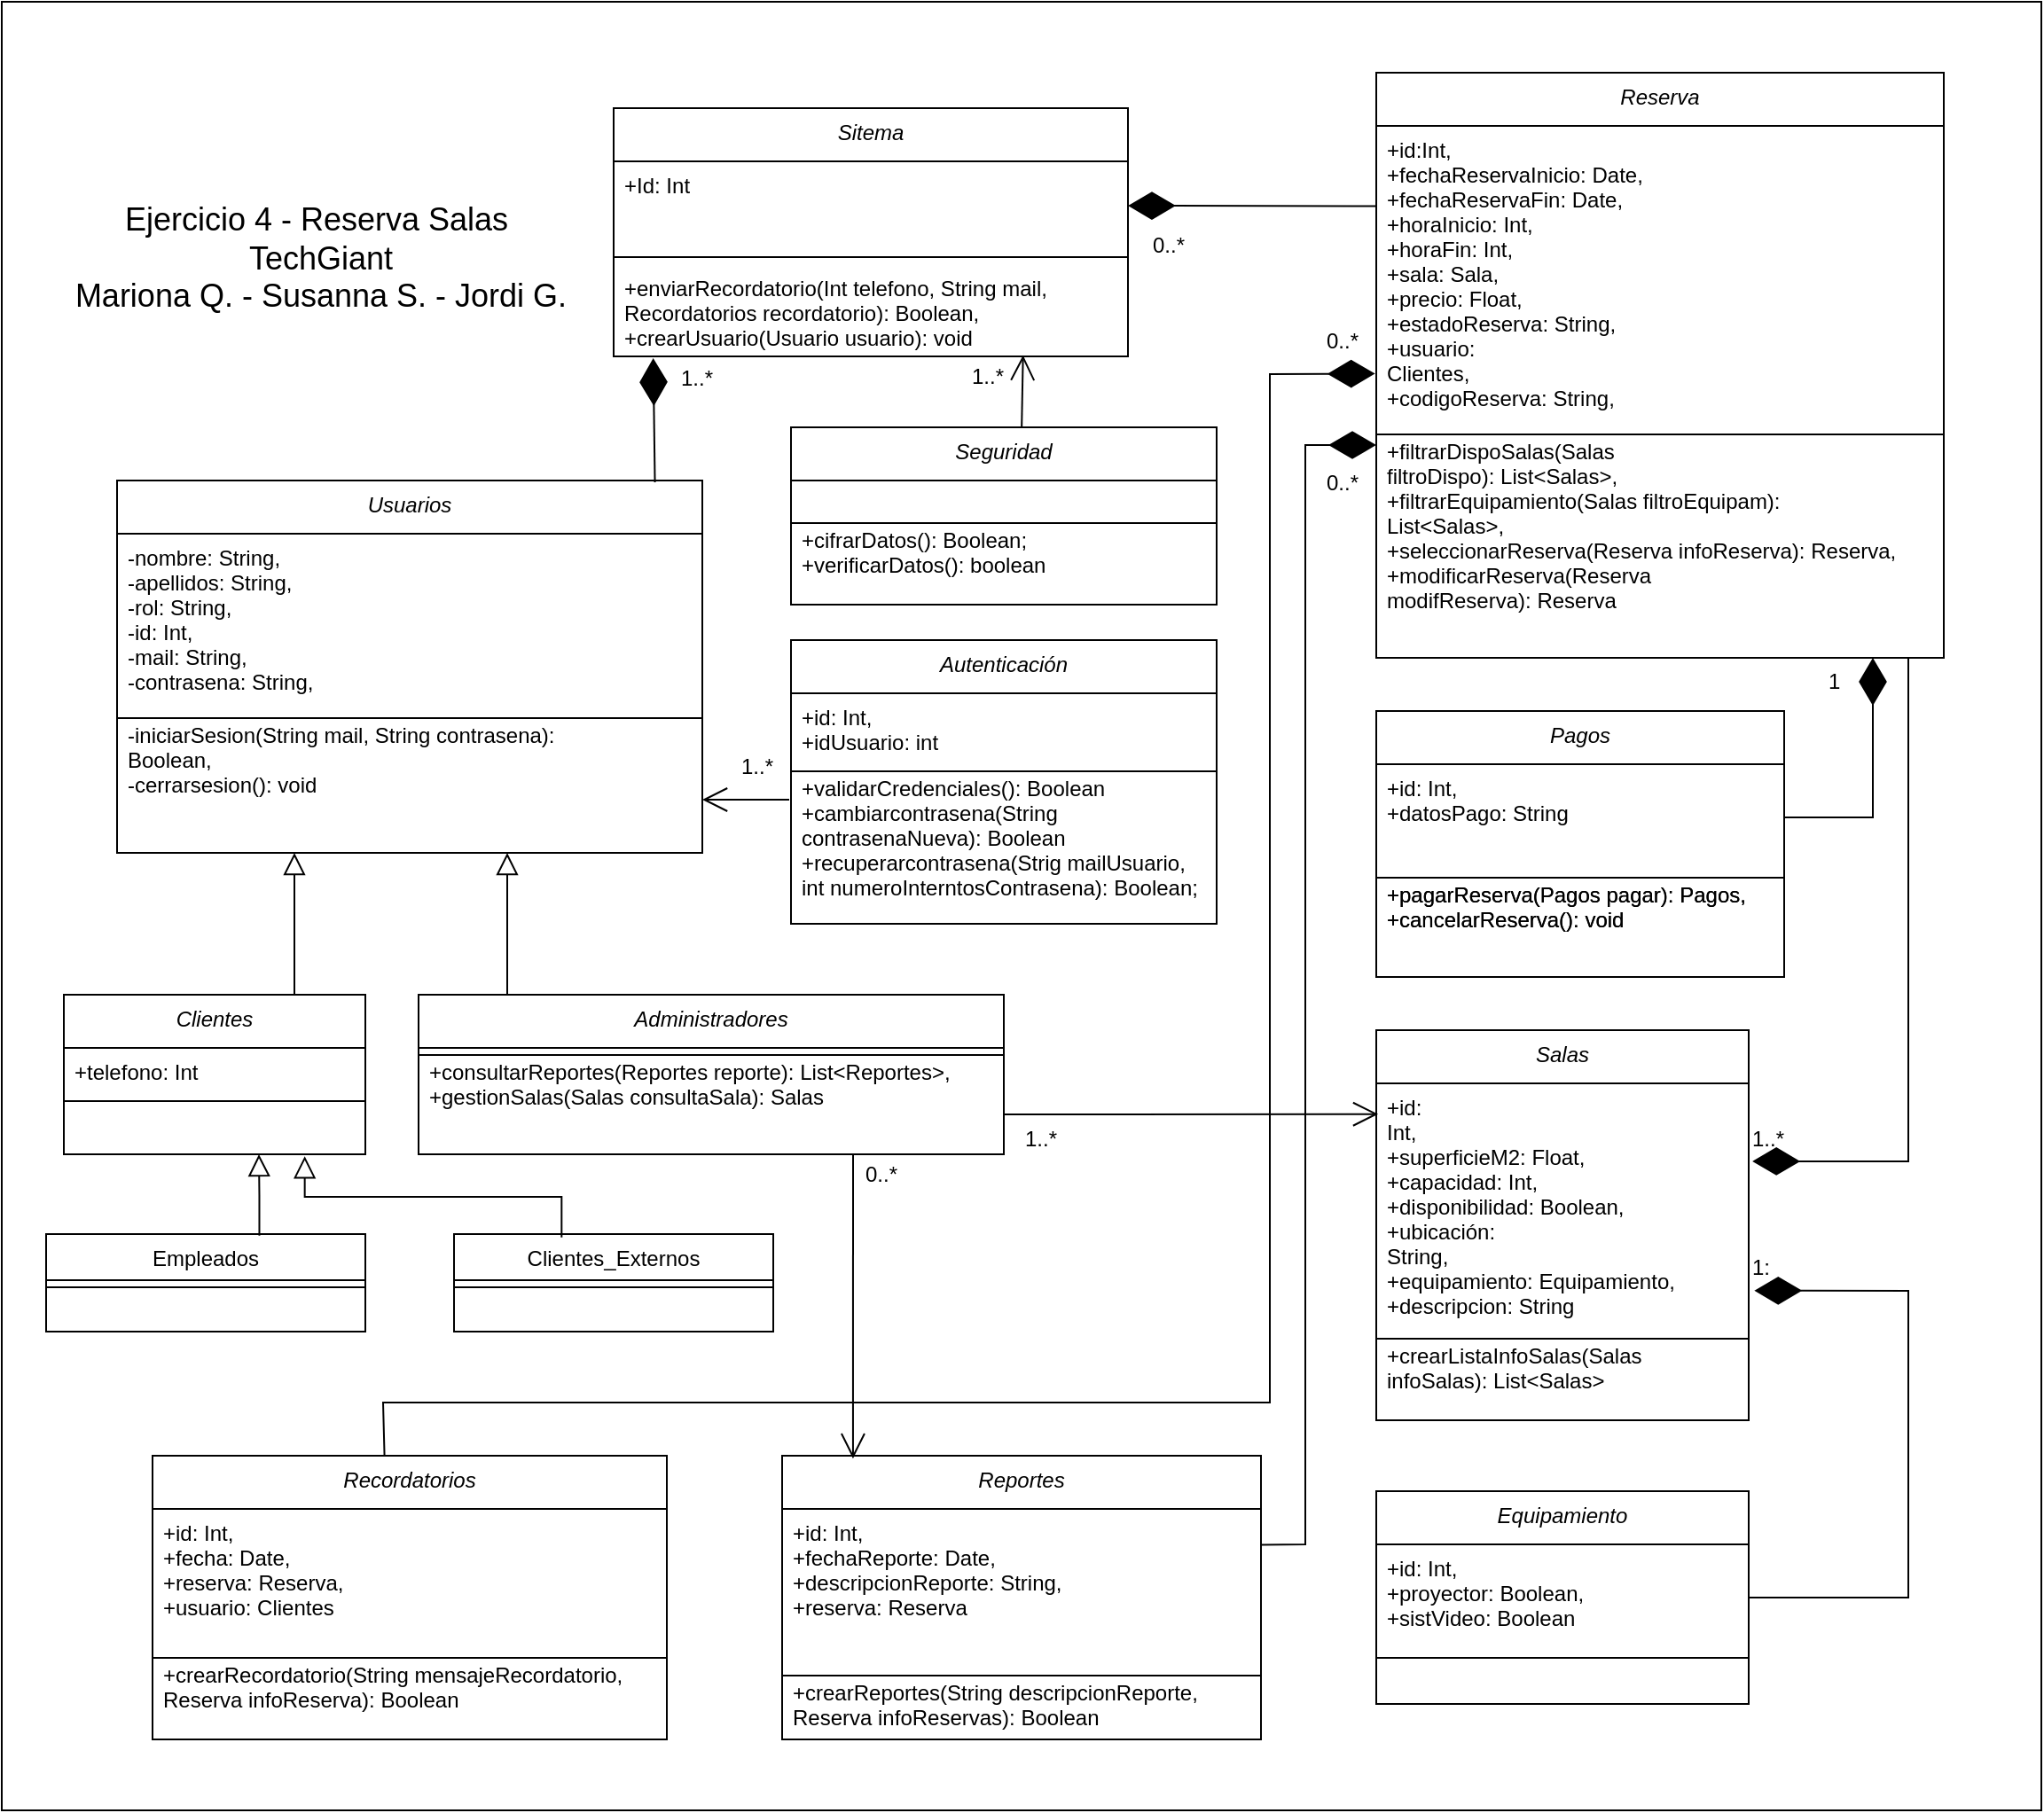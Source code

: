 <mxfile version="24.2.7" type="google">
  <diagram id="C5RBs43oDa-KdzZeNtuy" name="Page-1">
    <mxGraphModel grid="1" page="1" gridSize="10" guides="1" tooltips="1" connect="1" arrows="1" fold="1" pageScale="1" pageWidth="827" pageHeight="1169" math="0" shadow="0">
      <root>
        <mxCell id="WIyWlLk6GJQsqaUBKTNV-0" />
        <mxCell id="WIyWlLk6GJQsqaUBKTNV-1" parent="WIyWlLk6GJQsqaUBKTNV-0" />
        <mxCell id="KcDdcYYer87LkavccVwh-17" value="" style="rounded=0;whiteSpace=wrap;html=1;" vertex="1" parent="WIyWlLk6GJQsqaUBKTNV-1">
          <mxGeometry x="5" y="-200" width="1150" height="1020" as="geometry" />
        </mxCell>
        <mxCell id="zkfFHV4jXpPFQw0GAbJ--0" value="Usuarios" style="swimlane;fontStyle=2;align=center;verticalAlign=top;childLayout=stackLayout;horizontal=1;startSize=30;horizontalStack=0;resizeParent=1;resizeLast=0;collapsible=1;marginBottom=0;rounded=0;shadow=0;strokeWidth=1;" vertex="1" parent="WIyWlLk6GJQsqaUBKTNV-1">
          <mxGeometry x="70" y="70" width="330" height="210" as="geometry">
            <mxRectangle x="230" y="140" width="160" height="26" as="alternateBounds" />
          </mxGeometry>
        </mxCell>
        <mxCell id="zkfFHV4jXpPFQw0GAbJ--1" value="-nombre: String, &#xa;-apellidos: String, &#xa;-rol: String, &#xa;-id: Int, &#xa;-mail: String, &#xa;-contrasena: String, &#xa;" style="text;align=left;verticalAlign=top;spacingLeft=4;spacingRight=4;overflow=hidden;rotatable=0;points=[[0,0.5],[1,0.5]];portConstraint=eastwest;" vertex="1" parent="zkfFHV4jXpPFQw0GAbJ--0">
          <mxGeometry y="30" width="330" height="100" as="geometry" />
        </mxCell>
        <mxCell id="zkfFHV4jXpPFQw0GAbJ--5" value="-iniciarSesion(String mail, String contrasena):&#xa;Boolean, &#xa;-cerrarsesion(): void" style="text;align=left;verticalAlign=top;spacingLeft=4;spacingRight=4;overflow=hidden;rotatable=0;points=[[0,0.5],[1,0.5]];portConstraint=eastwest;" vertex="1" parent="zkfFHV4jXpPFQw0GAbJ--0">
          <mxGeometry y="130" width="330" as="geometry" />
        </mxCell>
        <mxCell id="zkfFHV4jXpPFQw0GAbJ--4" value="" style="line;html=1;strokeWidth=1;align=left;verticalAlign=middle;spacingTop=-1;spacingLeft=3;spacingRight=3;rotatable=0;labelPosition=right;points=[];portConstraint=eastwest;" vertex="1" parent="zkfFHV4jXpPFQw0GAbJ--0">
          <mxGeometry y="130" width="330" height="8" as="geometry" />
        </mxCell>
        <mxCell id="F9NlU1KI9bfKZTOe0GzZ-103" value="&lt;font style=&quot;font-size: 18px;&quot;&gt;Ejercicio 4 - Reserva Salas&amp;nbsp;&lt;/font&gt;&lt;div&gt;&lt;font style=&quot;font-size: 18px;&quot;&gt;TechGiant&lt;/font&gt;&lt;div&gt;&lt;span style=&quot;font-size: 18px; background-color: initial;&quot;&gt;Mariona Q. - Susanna S. - Jordi G.&lt;/span&gt;&lt;/div&gt;&lt;/div&gt;" style="text;html=1;align=center;verticalAlign=middle;whiteSpace=wrap;rounded=0;" vertex="1" parent="WIyWlLk6GJQsqaUBKTNV-1">
          <mxGeometry x="40" y="-80" width="290" height="50" as="geometry" />
        </mxCell>
        <mxCell id="6bKCteFQpn9_bpGlKNxa-7" value="Sitema" style="swimlane;fontStyle=2;align=center;verticalAlign=top;childLayout=stackLayout;horizontal=1;startSize=30;horizontalStack=0;resizeParent=1;resizeLast=0;collapsible=1;marginBottom=0;rounded=0;shadow=0;strokeWidth=1;" vertex="1" parent="WIyWlLk6GJQsqaUBKTNV-1">
          <mxGeometry x="350" y="-140" width="290" height="140" as="geometry">
            <mxRectangle x="230" y="140" width="160" height="26" as="alternateBounds" />
          </mxGeometry>
        </mxCell>
        <mxCell id="6bKCteFQpn9_bpGlKNxa-27" value="+Id: Int&#xa;&#xa;" style="text;align=left;verticalAlign=top;spacingLeft=4;spacingRight=4;overflow=hidden;rotatable=0;points=[[0,0.5],[1,0.5]];portConstraint=eastwest;" vertex="1" parent="6bKCteFQpn9_bpGlKNxa-7">
          <mxGeometry y="30" width="290" height="50" as="geometry" />
        </mxCell>
        <mxCell id="6bKCteFQpn9_bpGlKNxa-10" value="" style="line;html=1;strokeWidth=1;align=left;verticalAlign=middle;spacingTop=-1;spacingLeft=3;spacingRight=3;rotatable=0;labelPosition=right;points=[];portConstraint=eastwest;" vertex="1" parent="6bKCteFQpn9_bpGlKNxa-7">
          <mxGeometry y="80" width="290" height="8" as="geometry" />
        </mxCell>
        <mxCell id="6bKCteFQpn9_bpGlKNxa-28" value="+enviarRecordatorio(Int telefono, String mail,&#xa;Recordatorios recordatorio): Boolean, &#xa;+crearUsuario(Usuario usuario): void" style="text;align=left;verticalAlign=top;spacingLeft=4;spacingRight=4;overflow=hidden;rotatable=0;points=[[0,0.5],[1,0.5]];portConstraint=eastwest;" vertex="1" parent="6bKCteFQpn9_bpGlKNxa-7">
          <mxGeometry y="88" width="290" height="50" as="geometry" />
        </mxCell>
        <mxCell id="6bKCteFQpn9_bpGlKNxa-26" value="" style="endArrow=diamondThin;endFill=1;endSize=24;html=1;rounded=0;entryX=0.077;entryY=1.061;entryDx=0;entryDy=0;exitX=0.919;exitY=0.005;exitDx=0;exitDy=0;exitPerimeter=0;entryPerimeter=0;" edge="1" parent="WIyWlLk6GJQsqaUBKTNV-1" source="zkfFHV4jXpPFQw0GAbJ--0" target="6bKCteFQpn9_bpGlKNxa-28">
          <mxGeometry width="160" relative="1" as="geometry">
            <mxPoint x="371" y="30" as="sourcePoint" />
            <mxPoint x="371" y="-30" as="targetPoint" />
            <Array as="points" />
          </mxGeometry>
        </mxCell>
        <mxCell id="Hg_WbvtOmxWVrBJ3jvAF-1" value="Administradores" style="swimlane;fontStyle=2;align=center;verticalAlign=top;childLayout=stackLayout;horizontal=1;startSize=30;horizontalStack=0;resizeParent=1;resizeLast=0;collapsible=1;marginBottom=0;rounded=0;shadow=0;strokeWidth=1;" vertex="1" parent="WIyWlLk6GJQsqaUBKTNV-1">
          <mxGeometry x="240" y="360" width="330" height="90" as="geometry">
            <mxRectangle x="230" y="140" width="160" height="26" as="alternateBounds" />
          </mxGeometry>
        </mxCell>
        <mxCell id="Hg_WbvtOmxWVrBJ3jvAF-3" value="+consultarReportes(Reportes reporte): List&lt;Reportes&gt;,&#xa;+gestionSalas(Salas consultaSala): Salas" style="text;align=left;verticalAlign=top;spacingLeft=4;spacingRight=4;overflow=hidden;rotatable=0;points=[[0,0.5],[1,0.5]];portConstraint=eastwest;" vertex="1" parent="Hg_WbvtOmxWVrBJ3jvAF-1">
          <mxGeometry y="30" width="330" as="geometry" />
        </mxCell>
        <mxCell id="Hg_WbvtOmxWVrBJ3jvAF-4" value="" style="line;html=1;strokeWidth=1;align=left;verticalAlign=middle;spacingTop=-1;spacingLeft=3;spacingRight=3;rotatable=0;labelPosition=right;points=[];portConstraint=eastwest;" vertex="1" parent="Hg_WbvtOmxWVrBJ3jvAF-1">
          <mxGeometry y="30" width="330" height="8" as="geometry" />
        </mxCell>
        <mxCell id="Hg_WbvtOmxWVrBJ3jvAF-5" value="Empleados" style="swimlane;fontStyle=0;align=center;verticalAlign=top;childLayout=stackLayout;horizontal=1;startSize=26;horizontalStack=0;resizeParent=1;resizeLast=0;collapsible=1;marginBottom=0;rounded=0;shadow=0;strokeWidth=1;" vertex="1" parent="WIyWlLk6GJQsqaUBKTNV-1">
          <mxGeometry x="30" y="495" width="180" height="55" as="geometry">
            <mxRectangle x="130" y="380" width="160" height="26" as="alternateBounds" />
          </mxGeometry>
        </mxCell>
        <mxCell id="Hg_WbvtOmxWVrBJ3jvAF-6" value="" style="line;html=1;strokeWidth=1;align=left;verticalAlign=middle;spacingTop=-1;spacingLeft=3;spacingRight=3;rotatable=0;labelPosition=right;points=[];portConstraint=eastwest;" vertex="1" parent="Hg_WbvtOmxWVrBJ3jvAF-5">
          <mxGeometry y="26" width="180" height="8" as="geometry" />
        </mxCell>
        <mxCell id="Hg_WbvtOmxWVrBJ3jvAF-8" value="Clientes_Externos" style="swimlane;fontStyle=0;align=center;verticalAlign=top;childLayout=stackLayout;horizontal=1;startSize=26;horizontalStack=0;resizeParent=1;resizeLast=0;collapsible=1;marginBottom=0;rounded=0;shadow=0;strokeWidth=1;" vertex="1" parent="WIyWlLk6GJQsqaUBKTNV-1">
          <mxGeometry x="260" y="495" width="180" height="55" as="geometry">
            <mxRectangle x="130" y="380" width="160" height="26" as="alternateBounds" />
          </mxGeometry>
        </mxCell>
        <mxCell id="Hg_WbvtOmxWVrBJ3jvAF-9" value="" style="line;html=1;strokeWidth=1;align=left;verticalAlign=middle;spacingTop=-1;spacingLeft=3;spacingRight=3;rotatable=0;labelPosition=right;points=[];portConstraint=eastwest;" vertex="1" parent="Hg_WbvtOmxWVrBJ3jvAF-8">
          <mxGeometry y="26" width="180" height="8" as="geometry" />
        </mxCell>
        <mxCell id="Hg_WbvtOmxWVrBJ3jvAF-11" value="Reserva" style="swimlane;fontStyle=2;align=center;verticalAlign=top;childLayout=stackLayout;horizontal=1;startSize=30;horizontalStack=0;resizeParent=1;resizeLast=0;collapsible=1;marginBottom=0;rounded=0;shadow=0;strokeWidth=1;" vertex="1" parent="WIyWlLk6GJQsqaUBKTNV-1">
          <mxGeometry x="780" y="-160" width="320" height="330" as="geometry">
            <mxRectangle x="230" y="140" width="160" height="26" as="alternateBounds" />
          </mxGeometry>
        </mxCell>
        <mxCell id="Hg_WbvtOmxWVrBJ3jvAF-12" value="+id:Int, &#xa;+fechaReservaInicio: Date, &#xa;+fechaReservaFin: Date, &#xa;+horaInicio: Int, &#xa;+horaFin: Int, &#xa;+sala: Sala, &#xa;+precio: Float, &#xa;+estadoReserva: String, &#xa;+usuario:&#xa;Clientes, &#xa;+codigoReserva: String, " style="text;align=left;verticalAlign=top;spacingLeft=4;spacingRight=4;overflow=hidden;rotatable=0;points=[[0,0.5],[1,0.5]];portConstraint=eastwest;" vertex="1" parent="Hg_WbvtOmxWVrBJ3jvAF-11">
          <mxGeometry y="30" width="320" height="170" as="geometry" />
        </mxCell>
        <mxCell id="Hg_WbvtOmxWVrBJ3jvAF-13" value="+filtrarDispoSalas(Salas&#xa;filtroDispo): List&lt;Salas&gt;, &#xa;+filtrarEquipamiento(Salas filtroEquipam):&#xa;List&lt;Salas&gt;, &#xa;+seleccionarReserva(Reserva infoReserva): Reserva, &#xa;+modificarReserva(Reserva&#xa;modifReserva): Reserva" style="text;align=left;verticalAlign=top;spacingLeft=4;spacingRight=4;overflow=hidden;rotatable=0;points=[[0,0.5],[1,0.5]];portConstraint=eastwest;" vertex="1" parent="Hg_WbvtOmxWVrBJ3jvAF-11">
          <mxGeometry y="200" width="320" as="geometry" />
        </mxCell>
        <mxCell id="Hg_WbvtOmxWVrBJ3jvAF-14" value="" style="line;html=1;strokeWidth=1;align=left;verticalAlign=middle;spacingTop=-1;spacingLeft=3;spacingRight=3;rotatable=0;labelPosition=right;points=[];portConstraint=eastwest;" vertex="1" parent="Hg_WbvtOmxWVrBJ3jvAF-11">
          <mxGeometry y="200" width="320" height="8" as="geometry" />
        </mxCell>
        <mxCell id="Hg_WbvtOmxWVrBJ3jvAF-15" value="Pagos" style="swimlane;fontStyle=2;align=center;verticalAlign=top;childLayout=stackLayout;horizontal=1;startSize=30;horizontalStack=0;resizeParent=1;resizeLast=0;collapsible=1;marginBottom=0;rounded=0;shadow=0;strokeWidth=1;" vertex="1" parent="WIyWlLk6GJQsqaUBKTNV-1">
          <mxGeometry x="780" y="200" width="230" height="150" as="geometry">
            <mxRectangle x="230" y="140" width="160" height="26" as="alternateBounds" />
          </mxGeometry>
        </mxCell>
        <mxCell id="Hg_WbvtOmxWVrBJ3jvAF-16" value="+id: Int, &#xa;+datosPago: String&#xa;" style="text;align=left;verticalAlign=top;spacingLeft=4;spacingRight=4;overflow=hidden;rotatable=0;points=[[0,0.5],[1,0.5]];portConstraint=eastwest;" vertex="1" parent="Hg_WbvtOmxWVrBJ3jvAF-15">
          <mxGeometry y="30" width="230" height="60" as="geometry" />
        </mxCell>
        <mxCell id="Hg_WbvtOmxWVrBJ3jvAF-56" value="+pagarReserva(Pagos pagar): Pagos, &#xa;+cancelarReserva(): void" style="text;align=left;verticalAlign=top;spacingLeft=4;spacingRight=4;overflow=hidden;rotatable=0;points=[[0,0.5],[1,0.5]];portConstraint=eastwest;" vertex="1" parent="Hg_WbvtOmxWVrBJ3jvAF-15">
          <mxGeometry y="90" width="230" as="geometry" />
        </mxCell>
        <mxCell id="Hg_WbvtOmxWVrBJ3jvAF-17" value="+pagarReserva(Pagos pagar): Pagos, &#xa;+cancelarReserva(): void" style="text;align=left;verticalAlign=top;spacingLeft=4;spacingRight=4;overflow=hidden;rotatable=0;points=[[0,0.5],[1,0.5]];portConstraint=eastwest;" vertex="1" parent="Hg_WbvtOmxWVrBJ3jvAF-15">
          <mxGeometry y="90" width="230" as="geometry" />
        </mxCell>
        <mxCell id="Hg_WbvtOmxWVrBJ3jvAF-18" value="" style="line;html=1;strokeWidth=1;align=left;verticalAlign=middle;spacingTop=-1;spacingLeft=3;spacingRight=3;rotatable=0;labelPosition=right;points=[];portConstraint=eastwest;" vertex="1" parent="Hg_WbvtOmxWVrBJ3jvAF-15">
          <mxGeometry y="90" width="230" height="8" as="geometry" />
        </mxCell>
        <mxCell id="Hg_WbvtOmxWVrBJ3jvAF-19" value="Salas" style="swimlane;fontStyle=2;align=center;verticalAlign=top;childLayout=stackLayout;horizontal=1;startSize=30;horizontalStack=0;resizeParent=1;resizeLast=0;collapsible=1;marginBottom=0;rounded=0;shadow=0;strokeWidth=1;" vertex="1" parent="WIyWlLk6GJQsqaUBKTNV-1">
          <mxGeometry x="780" y="380" width="210" height="220" as="geometry">
            <mxRectangle x="230" y="140" width="160" height="26" as="alternateBounds" />
          </mxGeometry>
        </mxCell>
        <mxCell id="Hg_WbvtOmxWVrBJ3jvAF-20" value="+id:&#xa;Int, &#xa;+superficieM2: Float, &#xa;+capacidad: Int, &#xa;+disponibilidad: Boolean, &#xa;+ubicación:&#xa;String, &#xa;+equipamiento: Equipamiento, &#xa;+descripcion: String" style="text;align=left;verticalAlign=top;spacingLeft=4;spacingRight=4;overflow=hidden;rotatable=0;points=[[0,0.5],[1,0.5]];portConstraint=eastwest;" vertex="1" parent="Hg_WbvtOmxWVrBJ3jvAF-19">
          <mxGeometry y="30" width="210" height="140" as="geometry" />
        </mxCell>
        <mxCell id="Hg_WbvtOmxWVrBJ3jvAF-21" value="+crearListaInfoSalas(Salas&#xa;infoSalas): List&lt;Salas&gt;" style="text;align=left;verticalAlign=top;spacingLeft=4;spacingRight=4;overflow=hidden;rotatable=0;points=[[0,0.5],[1,0.5]];portConstraint=eastwest;" vertex="1" parent="Hg_WbvtOmxWVrBJ3jvAF-19">
          <mxGeometry y="170" width="210" as="geometry" />
        </mxCell>
        <mxCell id="Hg_WbvtOmxWVrBJ3jvAF-22" value="" style="line;html=1;strokeWidth=1;align=left;verticalAlign=middle;spacingTop=-1;spacingLeft=3;spacingRight=3;rotatable=0;labelPosition=right;points=[];portConstraint=eastwest;" vertex="1" parent="Hg_WbvtOmxWVrBJ3jvAF-19">
          <mxGeometry y="170" width="210" height="8" as="geometry" />
        </mxCell>
        <mxCell id="Hg_WbvtOmxWVrBJ3jvAF-23" value="Equipamiento" style="swimlane;fontStyle=2;align=center;verticalAlign=top;childLayout=stackLayout;horizontal=1;startSize=30;horizontalStack=0;resizeParent=1;resizeLast=0;collapsible=1;marginBottom=0;rounded=0;shadow=0;strokeWidth=1;" vertex="1" parent="WIyWlLk6GJQsqaUBKTNV-1">
          <mxGeometry x="780" y="640" width="210" height="120" as="geometry">
            <mxRectangle x="230" y="140" width="160" height="26" as="alternateBounds" />
          </mxGeometry>
        </mxCell>
        <mxCell id="Hg_WbvtOmxWVrBJ3jvAF-24" value="+id: Int, &#xa;+proyector: Boolean, &#xa;+sistVideo: Boolean&#xa;" style="text;align=left;verticalAlign=top;spacingLeft=4;spacingRight=4;overflow=hidden;rotatable=0;points=[[0,0.5],[1,0.5]];portConstraint=eastwest;" vertex="1" parent="Hg_WbvtOmxWVrBJ3jvAF-23">
          <mxGeometry y="30" width="210" height="60" as="geometry" />
        </mxCell>
        <mxCell id="Hg_WbvtOmxWVrBJ3jvAF-26" value="" style="line;html=1;strokeWidth=1;align=left;verticalAlign=middle;spacingTop=-1;spacingLeft=3;spacingRight=3;rotatable=0;labelPosition=right;points=[];portConstraint=eastwest;" vertex="1" parent="Hg_WbvtOmxWVrBJ3jvAF-23">
          <mxGeometry y="90" width="210" height="8" as="geometry" />
        </mxCell>
        <mxCell id="Hg_WbvtOmxWVrBJ3jvAF-27" value="Reportes" style="swimlane;fontStyle=2;align=center;verticalAlign=top;childLayout=stackLayout;horizontal=1;startSize=30;horizontalStack=0;resizeParent=1;resizeLast=0;collapsible=1;marginBottom=0;rounded=0;shadow=0;strokeWidth=1;" vertex="1" parent="WIyWlLk6GJQsqaUBKTNV-1">
          <mxGeometry x="445" y="620" width="270" height="160" as="geometry">
            <mxRectangle x="230" y="140" width="160" height="26" as="alternateBounds" />
          </mxGeometry>
        </mxCell>
        <mxCell id="Hg_WbvtOmxWVrBJ3jvAF-28" value="+id: Int, &#xa;+fechaReporte: Date, &#xa;+descripcionReporte: String, &#xa;+reserva: Reserva&#xa;" style="text;align=left;verticalAlign=top;spacingLeft=4;spacingRight=4;overflow=hidden;rotatable=0;points=[[0,0.5],[1,0.5]];portConstraint=eastwest;" vertex="1" parent="Hg_WbvtOmxWVrBJ3jvAF-27">
          <mxGeometry y="30" width="270" height="90" as="geometry" />
        </mxCell>
        <mxCell id="Hg_WbvtOmxWVrBJ3jvAF-29" value="+crearReportes(String descripcionReporte, &#xa;Reserva infoReservas): Boolean" style="text;align=left;verticalAlign=top;spacingLeft=4;spacingRight=4;overflow=hidden;rotatable=0;points=[[0,0.5],[1,0.5]];portConstraint=eastwest;" vertex="1" parent="Hg_WbvtOmxWVrBJ3jvAF-27">
          <mxGeometry y="120" width="270" as="geometry" />
        </mxCell>
        <mxCell id="Hg_WbvtOmxWVrBJ3jvAF-30" value="" style="line;html=1;strokeWidth=1;align=left;verticalAlign=middle;spacingTop=-1;spacingLeft=3;spacingRight=3;rotatable=0;labelPosition=right;points=[];portConstraint=eastwest;" vertex="1" parent="Hg_WbvtOmxWVrBJ3jvAF-27">
          <mxGeometry y="120" width="270" height="8" as="geometry" />
        </mxCell>
        <mxCell id="Hg_WbvtOmxWVrBJ3jvAF-31" value="Recordatorios" style="swimlane;fontStyle=2;align=center;verticalAlign=top;childLayout=stackLayout;horizontal=1;startSize=30;horizontalStack=0;resizeParent=1;resizeLast=0;collapsible=1;marginBottom=0;rounded=0;shadow=0;strokeWidth=1;" vertex="1" parent="WIyWlLk6GJQsqaUBKTNV-1">
          <mxGeometry x="90" y="620" width="290" height="160" as="geometry">
            <mxRectangle x="230" y="140" width="160" height="26" as="alternateBounds" />
          </mxGeometry>
        </mxCell>
        <mxCell id="Hg_WbvtOmxWVrBJ3jvAF-32" value="+id: Int, &#xa;+fecha: Date, &#xa;+reserva: Reserva, &#xa;+usuario: Clientes" style="text;align=left;verticalAlign=top;spacingLeft=4;spacingRight=4;overflow=hidden;rotatable=0;points=[[0,0.5],[1,0.5]];portConstraint=eastwest;" vertex="1" parent="Hg_WbvtOmxWVrBJ3jvAF-31">
          <mxGeometry y="30" width="290" height="80" as="geometry" />
        </mxCell>
        <mxCell id="Hg_WbvtOmxWVrBJ3jvAF-33" value="+crearRecordatorio(String mensajeRecordatorio, &#xa;Reserva infoReserva): Boolean&#xa;&#xa;" style="text;align=left;verticalAlign=top;spacingLeft=4;spacingRight=4;overflow=hidden;rotatable=0;points=[[0,0.5],[1,0.5]];portConstraint=eastwest;" vertex="1" parent="Hg_WbvtOmxWVrBJ3jvAF-31">
          <mxGeometry y="110" width="290" as="geometry" />
        </mxCell>
        <mxCell id="Hg_WbvtOmxWVrBJ3jvAF-34" value="" style="line;html=1;strokeWidth=1;align=left;verticalAlign=middle;spacingTop=-1;spacingLeft=3;spacingRight=3;rotatable=0;labelPosition=right;points=[];portConstraint=eastwest;" vertex="1" parent="Hg_WbvtOmxWVrBJ3jvAF-31">
          <mxGeometry y="110" width="290" height="8" as="geometry" />
        </mxCell>
        <mxCell id="Hg_WbvtOmxWVrBJ3jvAF-37" value="" style="endArrow=open;endFill=1;endSize=12;html=1;rounded=0;entryX=0.148;entryY=0.01;entryDx=0;entryDy=0;entryPerimeter=0;" edge="1" parent="WIyWlLk6GJQsqaUBKTNV-1" target="Hg_WbvtOmxWVrBJ3jvAF-27">
          <mxGeometry width="160" relative="1" as="geometry">
            <mxPoint x="485" y="450" as="sourcePoint" />
            <mxPoint x="1100" y="254.5" as="targetPoint" />
          </mxGeometry>
        </mxCell>
        <mxCell id="Hg_WbvtOmxWVrBJ3jvAF-38" value="" style="endArrow=open;endFill=1;endSize=12;html=1;rounded=0;exitX=1;exitY=0.75;exitDx=0;exitDy=0;entryX=0.005;entryY=0.124;entryDx=0;entryDy=0;entryPerimeter=0;" edge="1" parent="WIyWlLk6GJQsqaUBKTNV-1" source="Hg_WbvtOmxWVrBJ3jvAF-1" target="Hg_WbvtOmxWVrBJ3jvAF-20">
          <mxGeometry width="160" relative="1" as="geometry">
            <mxPoint x="570" y="455" as="sourcePoint" />
            <mxPoint x="523" y="890" as="targetPoint" />
          </mxGeometry>
        </mxCell>
        <mxCell id="Hg_WbvtOmxWVrBJ3jvAF-39" value="" style="endArrow=diamondThin;endFill=1;endSize=24;html=1;rounded=0;entryX=1.01;entryY=0.314;entryDx=0;entryDy=0;entryPerimeter=0;" edge="1" parent="WIyWlLk6GJQsqaUBKTNV-1" target="Hg_WbvtOmxWVrBJ3jvAF-20">
          <mxGeometry width="160" relative="1" as="geometry">
            <mxPoint x="1080" y="170" as="sourcePoint" />
            <mxPoint x="1208.11" y="535.06" as="targetPoint" />
            <Array as="points">
              <mxPoint x="1080" y="454" />
            </Array>
          </mxGeometry>
        </mxCell>
        <mxCell id="Hg_WbvtOmxWVrBJ3jvAF-40" value="" style="endArrow=diamondThin;endFill=1;endSize=24;html=1;rounded=0;exitX=1;exitY=0.5;exitDx=0;exitDy=0;" edge="1" parent="WIyWlLk6GJQsqaUBKTNV-1" source="Hg_WbvtOmxWVrBJ3jvAF-16">
          <mxGeometry width="160" relative="1" as="geometry">
            <mxPoint x="1139.54" y="398.52" as="sourcePoint" />
            <mxPoint x="1060" y="170" as="targetPoint" />
            <Array as="points">
              <mxPoint x="1060" y="260" />
            </Array>
          </mxGeometry>
        </mxCell>
        <mxCell id="Hg_WbvtOmxWVrBJ3jvAF-41" value="" style="endArrow=diamondThin;endFill=1;endSize=24;html=1;rounded=0;entryX=1;entryY=0.5;entryDx=0;entryDy=0;exitX=0;exitY=0.266;exitDx=0;exitDy=0;exitPerimeter=0;" edge="1" parent="WIyWlLk6GJQsqaUBKTNV-1" source="Hg_WbvtOmxWVrBJ3jvAF-12" target="6bKCteFQpn9_bpGlKNxa-27">
          <mxGeometry width="160" relative="1" as="geometry">
            <mxPoint x="690" y="-80" as="sourcePoint" />
            <mxPoint x="65" y="360" as="targetPoint" />
            <Array as="points" />
          </mxGeometry>
        </mxCell>
        <mxCell id="Hg_WbvtOmxWVrBJ3jvAF-43" value="" style="endArrow=diamondThin;endFill=1;endSize=24;html=1;rounded=0;exitX=1;exitY=0.5;exitDx=0;exitDy=0;entryX=1.015;entryY=0.835;entryDx=0;entryDy=0;entryPerimeter=0;" edge="1" parent="WIyWlLk6GJQsqaUBKTNV-1" source="Hg_WbvtOmxWVrBJ3jvAF-24" target="Hg_WbvtOmxWVrBJ3jvAF-20">
          <mxGeometry width="160" relative="1" as="geometry">
            <mxPoint x="1090" y="750" as="sourcePoint" />
            <mxPoint x="990" y="610" as="targetPoint" />
            <Array as="points">
              <mxPoint x="1080" y="700" />
              <mxPoint x="1080" y="527" />
            </Array>
          </mxGeometry>
        </mxCell>
        <mxCell id="Hg_WbvtOmxWVrBJ3jvAF-44" value="" style="endArrow=diamondThin;endFill=1;endSize=24;html=1;rounded=0;exitX=1.001;exitY=0.225;exitDx=0;exitDy=0;exitPerimeter=0;" edge="1" parent="WIyWlLk6GJQsqaUBKTNV-1" source="Hg_WbvtOmxWVrBJ3jvAF-28">
          <mxGeometry width="160" relative="1" as="geometry">
            <mxPoint x="760" y="780" as="sourcePoint" />
            <mxPoint x="780" y="50" as="targetPoint" />
            <Array as="points">
              <mxPoint x="740" y="670" />
              <mxPoint x="740" y="50" />
            </Array>
          </mxGeometry>
        </mxCell>
        <mxCell id="Hg_WbvtOmxWVrBJ3jvAF-45" value="" style="endArrow=diamondThin;endFill=1;endSize=24;html=1;rounded=0;exitX=0.451;exitY=0;exitDx=0;exitDy=0;exitPerimeter=0;entryX=-0.002;entryY=0.822;entryDx=0;entryDy=0;entryPerimeter=0;" edge="1" parent="WIyWlLk6GJQsqaUBKTNV-1" source="Hg_WbvtOmxWVrBJ3jvAF-31" target="Hg_WbvtOmxWVrBJ3jvAF-12">
          <mxGeometry width="160" relative="1" as="geometry">
            <mxPoint x="220" y="700" as="sourcePoint" />
            <mxPoint x="780" y="60" as="targetPoint" />
            <Array as="points">
              <mxPoint x="220" y="590" />
              <mxPoint x="720" y="590" />
              <mxPoint x="720" y="10" />
            </Array>
          </mxGeometry>
        </mxCell>
        <mxCell id="Hg_WbvtOmxWVrBJ3jvAF-49" value="Clientes" style="swimlane;fontStyle=2;align=center;verticalAlign=top;childLayout=stackLayout;horizontal=1;startSize=30;horizontalStack=0;resizeParent=1;resizeLast=0;collapsible=1;marginBottom=0;rounded=0;shadow=0;strokeWidth=1;" vertex="1" parent="WIyWlLk6GJQsqaUBKTNV-1">
          <mxGeometry x="40" y="360" width="170" height="90" as="geometry">
            <mxRectangle x="230" y="140" width="160" height="26" as="alternateBounds" />
          </mxGeometry>
        </mxCell>
        <mxCell id="Hg_WbvtOmxWVrBJ3jvAF-50" value="+telefono: Int" style="text;align=left;verticalAlign=top;spacingLeft=4;spacingRight=4;overflow=hidden;rotatable=0;points=[[0,0.5],[1,0.5]];portConstraint=eastwest;" vertex="1" parent="Hg_WbvtOmxWVrBJ3jvAF-49">
          <mxGeometry y="30" width="170" height="60" as="geometry" />
        </mxCell>
        <mxCell id="Hg_WbvtOmxWVrBJ3jvAF-55" value="" style="endArrow=none;html=1;rounded=0;exitX=0;exitY=0.5;exitDx=0;exitDy=0;entryX=1;entryY=0.5;entryDx=0;entryDy=0;" edge="1" parent="Hg_WbvtOmxWVrBJ3jvAF-49" source="Hg_WbvtOmxWVrBJ3jvAF-50" target="Hg_WbvtOmxWVrBJ3jvAF-50">
          <mxGeometry width="50" height="50" relative="1" as="geometry">
            <mxPoint x="250" y="110" as="sourcePoint" />
            <mxPoint x="300" y="60" as="targetPoint" />
          </mxGeometry>
        </mxCell>
        <mxCell id="KcDdcYYer87LkavccVwh-0" value="1..*" style="resizable=0;align=left;verticalAlign=bottom;labelBackgroundColor=none;fontSize=12;" connectable="0" vertex="1" parent="WIyWlLk6GJQsqaUBKTNV-1">
          <mxGeometry x="386" y="21" as="geometry" />
        </mxCell>
        <mxCell id="KcDdcYYer87LkavccVwh-3" value="0..*" style="resizable=0;align=left;verticalAlign=bottom;labelBackgroundColor=none;fontSize=12;" connectable="0" vertex="1" parent="WIyWlLk6GJQsqaUBKTNV-1">
          <mxGeometry x="490" y="470" as="geometry" />
        </mxCell>
        <mxCell id="KcDdcYYer87LkavccVwh-6" value="1..*" style="resizable=0;align=left;verticalAlign=bottom;labelBackgroundColor=none;fontSize=12;" connectable="0" vertex="1" parent="WIyWlLk6GJQsqaUBKTNV-1">
          <mxGeometry x="990" y="450" as="geometry" />
        </mxCell>
        <mxCell id="KcDdcYYer87LkavccVwh-7" value="1:" style="resizable=0;align=left;verticalAlign=bottom;labelBackgroundColor=none;fontSize=12;" connectable="0" vertex="1" parent="WIyWlLk6GJQsqaUBKTNV-1">
          <mxGeometry x="990" y="522.5" as="geometry" />
        </mxCell>
        <mxCell id="KcDdcYYer87LkavccVwh-8" value="0..*" style="resizable=0;align=left;verticalAlign=bottom;labelBackgroundColor=none;fontSize=12;" connectable="0" vertex="1" parent="WIyWlLk6GJQsqaUBKTNV-1">
          <mxGeometry x="750" y="80" as="geometry" />
        </mxCell>
        <mxCell id="KcDdcYYer87LkavccVwh-9" value="1" style="resizable=0;align=left;verticalAlign=bottom;labelBackgroundColor=none;fontSize=12;" connectable="0" vertex="1" parent="WIyWlLk6GJQsqaUBKTNV-1">
          <mxGeometry x="1036" y="178" as="geometry">
            <mxPoint x="-3" y="14" as="offset" />
          </mxGeometry>
        </mxCell>
        <mxCell id="KcDdcYYer87LkavccVwh-10" value="0..*" style="resizable=0;align=left;verticalAlign=bottom;labelBackgroundColor=none;fontSize=12;" connectable="0" vertex="1" parent="WIyWlLk6GJQsqaUBKTNV-1">
          <mxGeometry x="750" as="geometry" />
        </mxCell>
        <mxCell id="KcDdcYYer87LkavccVwh-11" value="1..*" style="resizable=0;align=left;verticalAlign=bottom;labelBackgroundColor=none;fontSize=12;" connectable="0" vertex="1" parent="WIyWlLk6GJQsqaUBKTNV-1">
          <mxGeometry x="580" y="450" as="geometry" />
        </mxCell>
        <mxCell id="6J4XlqpmMf4x9_TM9U_7-0" value="0..*" style="resizable=0;align=left;verticalAlign=bottom;labelBackgroundColor=none;fontSize=12;" connectable="0" vertex="1" parent="WIyWlLk6GJQsqaUBKTNV-1">
          <mxGeometry x="750" y="40" as="geometry">
            <mxPoint x="-98" y="-94" as="offset" />
          </mxGeometry>
        </mxCell>
        <mxCell id="6J4XlqpmMf4x9_TM9U_7-1" value="Autenticación" style="swimlane;fontStyle=2;align=center;verticalAlign=top;childLayout=stackLayout;horizontal=1;startSize=30;horizontalStack=0;resizeParent=1;resizeLast=0;collapsible=1;marginBottom=0;rounded=0;shadow=0;strokeWidth=1;" vertex="1" parent="WIyWlLk6GJQsqaUBKTNV-1">
          <mxGeometry x="450" y="160" width="240" height="160" as="geometry">
            <mxRectangle x="230" y="140" width="160" height="26" as="alternateBounds" />
          </mxGeometry>
        </mxCell>
        <mxCell id="6J4XlqpmMf4x9_TM9U_7-2" value="+id: Int, &#xa;+idUsuario: int &#xa;" style="text;align=left;verticalAlign=top;spacingLeft=4;spacingRight=4;overflow=hidden;rotatable=0;points=[[0,0.5],[1,0.5]];portConstraint=eastwest;" vertex="1" parent="6J4XlqpmMf4x9_TM9U_7-1">
          <mxGeometry y="30" width="240" height="40" as="geometry" />
        </mxCell>
        <mxCell id="6J4XlqpmMf4x9_TM9U_7-3" value="+validarCredenciales(): Boolean&#xa;+cambiarcontrasena(String &#xa;contrasenaNueva): Boolean&#xa;+recuperarcontrasena(Strig mailUsuario,&#xa;int numeroInterntosContrasena): Boolean;" style="text;align=left;verticalAlign=top;spacingLeft=4;spacingRight=4;overflow=hidden;rotatable=0;points=[[0,0.5],[1,0.5]];portConstraint=eastwest;" vertex="1" parent="6J4XlqpmMf4x9_TM9U_7-1">
          <mxGeometry y="70" width="240" as="geometry" />
        </mxCell>
        <mxCell id="6J4XlqpmMf4x9_TM9U_7-4" value="" style="line;html=1;strokeWidth=1;align=left;verticalAlign=middle;spacingTop=-1;spacingLeft=3;spacingRight=3;rotatable=0;labelPosition=right;points=[];portConstraint=eastwest;" vertex="1" parent="6J4XlqpmMf4x9_TM9U_7-1">
          <mxGeometry y="70" width="240" height="8" as="geometry" />
        </mxCell>
        <mxCell id="6J4XlqpmMf4x9_TM9U_7-5" value="" style="endArrow=open;endFill=1;endSize=12;html=1;rounded=0;entryX=0.796;entryY=1.027;entryDx=0;entryDy=0;entryPerimeter=0;exitX=0.542;exitY=0;exitDx=0;exitDy=0;exitPerimeter=0;" edge="1" parent="WIyWlLk6GJQsqaUBKTNV-1" source="6J4XlqpmMf4x9_TM9U_7-7" target="6bKCteFQpn9_bpGlKNxa-28">
          <mxGeometry width="160" relative="1" as="geometry">
            <mxPoint x="450" y="134" as="sourcePoint" />
            <mxPoint x="371" y="150" as="targetPoint" />
          </mxGeometry>
        </mxCell>
        <mxCell id="6J4XlqpmMf4x9_TM9U_7-6" value="1..*" style="resizable=0;align=left;verticalAlign=bottom;labelBackgroundColor=none;fontSize=12;" connectable="0" vertex="1" parent="WIyWlLk6GJQsqaUBKTNV-1">
          <mxGeometry x="550" y="20" as="geometry" />
        </mxCell>
        <mxCell id="6J4XlqpmMf4x9_TM9U_7-7" value="Seguridad" style="swimlane;fontStyle=2;align=center;verticalAlign=top;childLayout=stackLayout;horizontal=1;startSize=30;horizontalStack=0;resizeParent=1;resizeLast=0;collapsible=1;marginBottom=0;rounded=0;shadow=0;strokeWidth=1;" vertex="1" parent="WIyWlLk6GJQsqaUBKTNV-1">
          <mxGeometry x="450" y="40" width="240" height="100" as="geometry">
            <mxRectangle x="230" y="140" width="160" height="26" as="alternateBounds" />
          </mxGeometry>
        </mxCell>
        <mxCell id="6J4XlqpmMf4x9_TM9U_7-8" value="&#xa;" style="text;align=left;verticalAlign=top;spacingLeft=4;spacingRight=4;overflow=hidden;rotatable=0;points=[[0,0.5],[1,0.5]];portConstraint=eastwest;" vertex="1" parent="6J4XlqpmMf4x9_TM9U_7-7">
          <mxGeometry y="30" width="240" height="20" as="geometry" />
        </mxCell>
        <mxCell id="6J4XlqpmMf4x9_TM9U_7-9" value="+cifrarDatos(): Boolean; &#xa;+verificarDatos(): boolean" style="text;align=left;verticalAlign=top;spacingLeft=4;spacingRight=4;overflow=hidden;rotatable=0;points=[[0,0.5],[1,0.5]];portConstraint=eastwest;" vertex="1" parent="6J4XlqpmMf4x9_TM9U_7-7">
          <mxGeometry y="50" width="240" as="geometry" />
        </mxCell>
        <mxCell id="6J4XlqpmMf4x9_TM9U_7-10" value="" style="line;html=1;strokeWidth=1;align=left;verticalAlign=middle;spacingTop=-1;spacingLeft=3;spacingRight=3;rotatable=0;labelPosition=right;points=[];portConstraint=eastwest;" vertex="1" parent="6J4XlqpmMf4x9_TM9U_7-7">
          <mxGeometry y="50" width="240" height="8" as="geometry" />
        </mxCell>
        <mxCell id="6J4XlqpmMf4x9_TM9U_7-11" value="" style="endArrow=open;endFill=1;endSize=12;html=1;rounded=0;entryX=1.004;entryY=0.343;entryDx=0;entryDy=0;entryPerimeter=0;" edge="1" parent="WIyWlLk6GJQsqaUBKTNV-1">
          <mxGeometry width="160" relative="1" as="geometry">
            <mxPoint x="449" y="250" as="sourcePoint" />
            <mxPoint x="400" y="250" as="targetPoint" />
          </mxGeometry>
        </mxCell>
        <mxCell id="6J4XlqpmMf4x9_TM9U_7-12" value="1..*" style="resizable=0;align=left;verticalAlign=bottom;labelBackgroundColor=none;fontSize=12;" connectable="0" vertex="1" parent="WIyWlLk6GJQsqaUBKTNV-1">
          <mxGeometry x="420" y="240" as="geometry" />
        </mxCell>
        <mxCell id="AsCeMrmMjuBAWV-dF4xo-1" value="" style="endArrow=block;endSize=10;endFill=0;shadow=0;strokeWidth=1;rounded=0;curved=0;edgeStyle=elbowEdgeStyle;elbow=vertical;" edge="1" parent="WIyWlLk6GJQsqaUBKTNV-1">
          <mxGeometry width="160" relative="1" as="geometry">
            <mxPoint x="290" y="360" as="sourcePoint" />
            <mxPoint x="290" y="280" as="targetPoint" />
            <Array as="points">
              <mxPoint x="320" y="330" />
            </Array>
          </mxGeometry>
        </mxCell>
        <mxCell id="AsCeMrmMjuBAWV-dF4xo-2" value="" style="endArrow=block;endSize=10;endFill=0;shadow=0;strokeWidth=1;rounded=0;curved=0;edgeStyle=elbowEdgeStyle;elbow=vertical;" edge="1" parent="WIyWlLk6GJQsqaUBKTNV-1">
          <mxGeometry width="160" relative="1" as="geometry">
            <mxPoint x="170" y="360" as="sourcePoint" />
            <mxPoint x="170" y="280" as="targetPoint" />
            <Array as="points">
              <mxPoint x="200" y="330" />
            </Array>
          </mxGeometry>
        </mxCell>
        <mxCell id="AsCeMrmMjuBAWV-dF4xo-3" value="" style="endArrow=block;endSize=10;endFill=0;shadow=0;strokeWidth=1;rounded=0;curved=0;edgeStyle=elbowEdgeStyle;elbow=vertical;exitX=0.668;exitY=0.015;exitDx=0;exitDy=0;exitPerimeter=0;" edge="1" parent="WIyWlLk6GJQsqaUBKTNV-1" source="Hg_WbvtOmxWVrBJ3jvAF-5">
          <mxGeometry width="160" relative="1" as="geometry">
            <mxPoint x="150" y="490" as="sourcePoint" />
            <mxPoint x="150" y="450" as="targetPoint" />
            <Array as="points" />
          </mxGeometry>
        </mxCell>
        <mxCell id="AsCeMrmMjuBAWV-dF4xo-5" value="" style="endArrow=block;endSize=10;endFill=0;shadow=0;strokeWidth=1;rounded=0;curved=0;edgeStyle=elbowEdgeStyle;elbow=vertical;entryX=0.799;entryY=1.018;entryDx=0;entryDy=0;entryPerimeter=0;exitX=0.337;exitY=0.035;exitDx=0;exitDy=0;exitPerimeter=0;" edge="1" parent="WIyWlLk6GJQsqaUBKTNV-1" source="Hg_WbvtOmxWVrBJ3jvAF-8" target="Hg_WbvtOmxWVrBJ3jvAF-50">
          <mxGeometry width="160" relative="1" as="geometry">
            <mxPoint x="160" y="500" as="sourcePoint" />
            <mxPoint x="160" y="460" as="targetPoint" />
            <Array as="points" />
          </mxGeometry>
        </mxCell>
      </root>
    </mxGraphModel>
  </diagram>
</mxfile>
